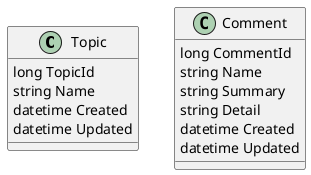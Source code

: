 @startuml

class Topic {
    long TopicId
    string Name
    datetime Created
    datetime Updated
}

class Comment {
	long CommentId
	string Name
	string Summary
    string Detail
    datetime Created
    datetime Updated
}



@enduml
